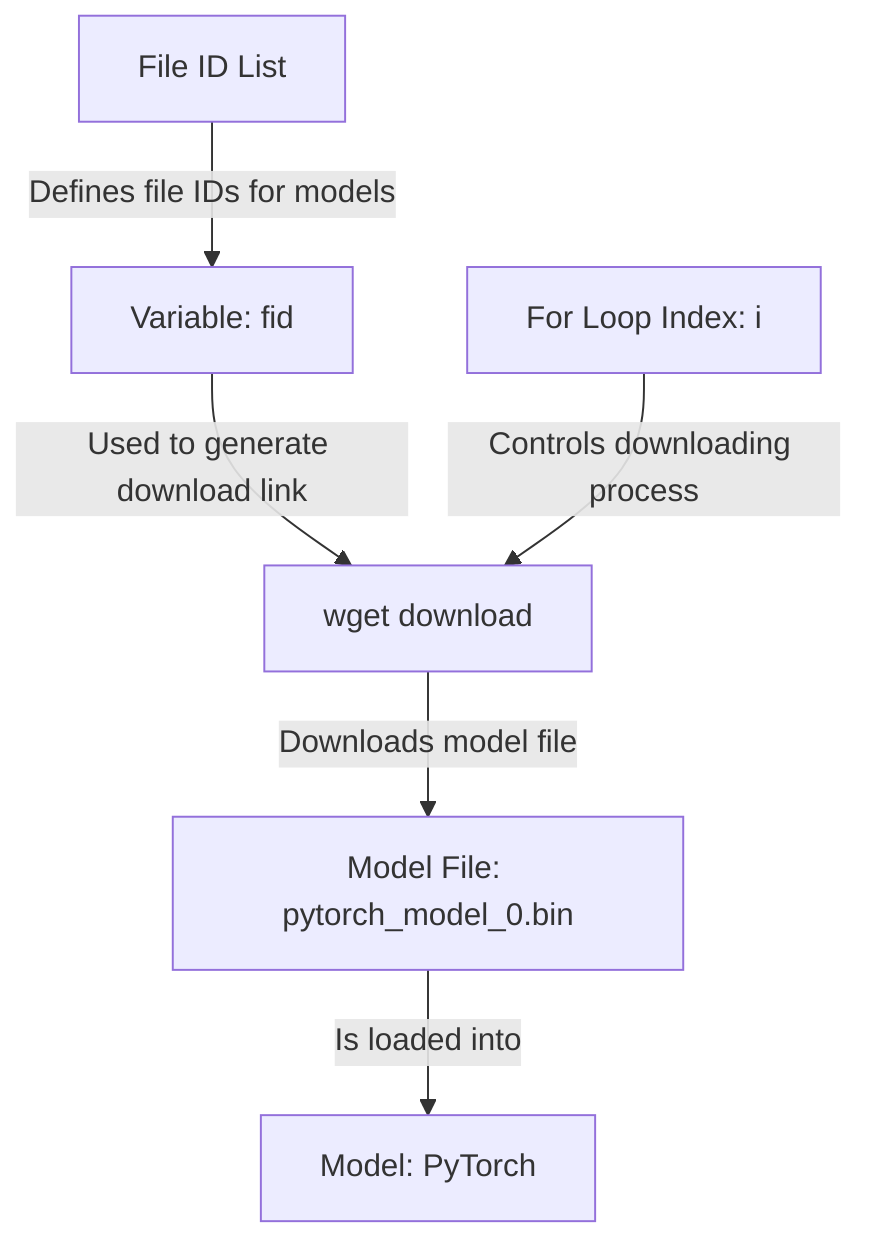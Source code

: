 %% Mermaid diagram for the workflow in the Jupyter Notebook '21528510.ipynb'
flowchart TD
    %% Node for the initial file ID list definition
    A["File ID List"] -->|"Defines file IDs for models"| B["Variable: fid"]
    
    %% Node for downloading model files
    B -->|"Used to generate download link"| C["wget download"]

    %% Node that represents each downloaded model
    C -->|"Downloads model file"| D["Model File: pytorch_model_0.bin"]

    %% Node for the PyTorch model demarcation
    D -->|"Is loaded into"| E["Model: PyTorch"]

    %% Node representing for loop for downloading all models
    F["For Loop Index: i"] -->|"Controls downloading process"| C

    
    %% Comments for nodes
    %% A: Represents the list of file IDs for the models to be downloaded
    %% B: 'fid' variable used to hold the current file ID in each download iteration
    %% C: Action of downloading the model file using wget
    %% D: Represents the model file downloaded from Google Drive
    %% E: Node demarcating that the file serves as a PyTorch model
    %% F: Represents the loop index variable controlling the downloading of multiple files